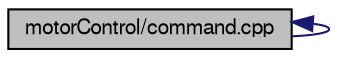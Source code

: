 digraph G
{
  edge [fontname="FreeSans",fontsize="10",labelfontname="FreeSans",labelfontsize="10"];
  node [fontname="FreeSans",fontsize="10",shape=record];
  Node1 [label="motorControl/command.cpp",height=0.2,width=0.4,color="black", fillcolor="grey75", style="filled" fontcolor="black"];
  Node1 -> Node1 [dir=back,color="midnightblue",fontsize="10",style="solid",fontname="FreeSans"];
}

